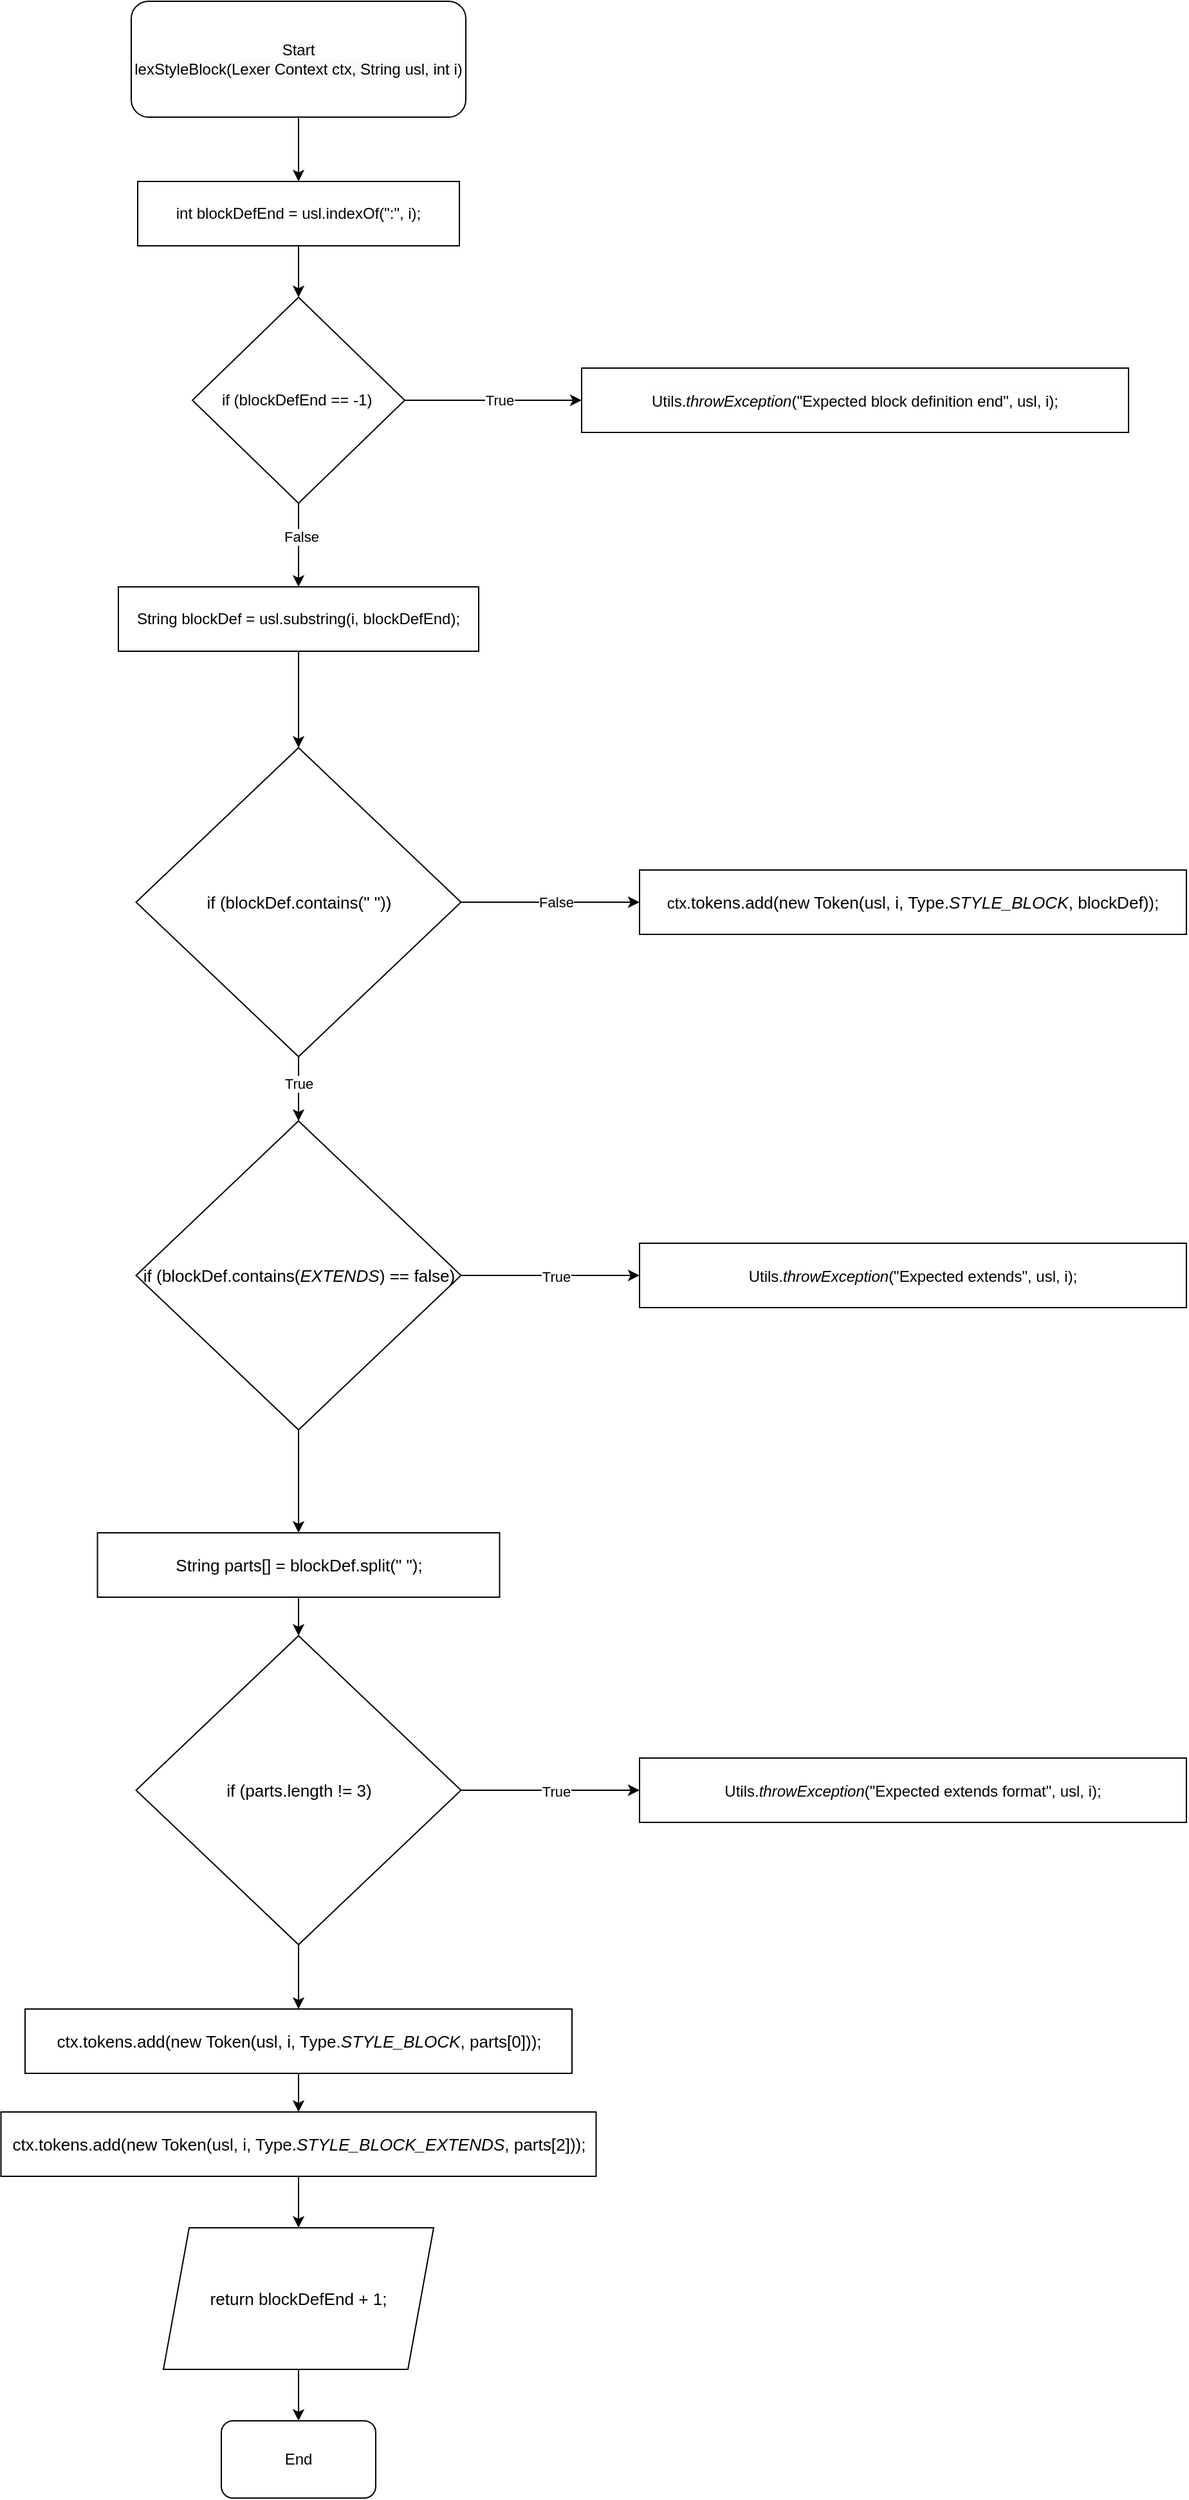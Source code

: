 <mxfile version="13.7.7" type="device"><diagram id="hJPbsztzJyYCVuoRR-xT" name="Page-1"><mxGraphModel dx="1088" dy="568" grid="1" gridSize="10" guides="1" tooltips="1" connect="1" arrows="1" fold="1" page="1" pageScale="1" pageWidth="1654" pageHeight="2336" math="0" shadow="0"><root><mxCell id="0"/><mxCell id="1" parent="0"/><mxCell id="wnIyVdFAUNG7kCHE7YRA-3" value="&#10;&#10;&lt;span style=&quot;color: rgb(0, 0, 0); font-family: helvetica; font-size: 12px; font-style: normal; font-weight: 400; letter-spacing: normal; text-align: center; text-indent: 0px; text-transform: none; word-spacing: 0px; background-color: rgb(248, 249, 250); display: inline; float: none;&quot;&gt;Start&lt;/span&gt;&lt;br style=&quot;color: rgb(0, 0, 0); font-family: helvetica; font-size: 12px; font-style: normal; font-weight: 400; letter-spacing: normal; text-align: center; text-indent: 0px; text-transform: none; word-spacing: 0px; background-color: rgb(248, 249, 250);&quot;&gt;&lt;span style=&quot;color: rgb(0, 0, 0); font-family: helvetica; font-size: 12px; font-style: normal; font-weight: 400; letter-spacing: normal; text-align: center; text-indent: 0px; text-transform: none; word-spacing: 0px; background-color: rgb(248, 249, 250); display: inline; float: none;&quot;&gt;lexStyleBlock(Lexer Context ctx, String usl, int i)&lt;/span&gt;&#10;&#10;" style="rounded=1;whiteSpace=wrap;html=1;" vertex="1" parent="1"><mxGeometry x="360" y="10" width="260" height="90" as="geometry"/></mxCell><mxCell id="wnIyVdFAUNG7kCHE7YRA-4" value="" style="endArrow=classic;html=1;exitX=0.5;exitY=1;exitDx=0;exitDy=0;" edge="1" parent="1" source="wnIyVdFAUNG7kCHE7YRA-3" target="wnIyVdFAUNG7kCHE7YRA-5"><mxGeometry width="50" height="50" relative="1" as="geometry"><mxPoint x="450" y="170" as="sourcePoint"/><mxPoint x="490" y="160" as="targetPoint"/></mxGeometry></mxCell><mxCell id="wnIyVdFAUNG7kCHE7YRA-8" style="edgeStyle=orthogonalEdgeStyle;rounded=0;orthogonalLoop=1;jettySize=auto;html=1;exitX=0.5;exitY=1;exitDx=0;exitDy=0;entryX=0.5;entryY=0;entryDx=0;entryDy=0;" edge="1" parent="1" source="wnIyVdFAUNG7kCHE7YRA-5" target="wnIyVdFAUNG7kCHE7YRA-7"><mxGeometry relative="1" as="geometry"/></mxCell><mxCell id="wnIyVdFAUNG7kCHE7YRA-5" value="&lt;pre&gt;&lt;span style=&quot;background-color: rgb(255 , 255 , 255)&quot;&gt;&lt;font face=&quot;Helvetica&quot; style=&quot;font-size: 12px&quot;&gt;int blockDefEnd = usl.indexOf(&quot;:&quot;, i);&lt;/font&gt;&lt;/span&gt;&lt;/pre&gt;" style="rounded=0;whiteSpace=wrap;html=1;" vertex="1" parent="1"><mxGeometry x="365" y="150" width="250" height="50" as="geometry"/></mxCell><mxCell id="wnIyVdFAUNG7kCHE7YRA-9" style="edgeStyle=orthogonalEdgeStyle;rounded=0;orthogonalLoop=1;jettySize=auto;html=1;exitX=1;exitY=0.5;exitDx=0;exitDy=0;" edge="1" parent="1" source="wnIyVdFAUNG7kCHE7YRA-7"><mxGeometry relative="1" as="geometry"><mxPoint x="710" y="320" as="targetPoint"/><Array as="points"><mxPoint x="660" y="320"/><mxPoint x="660" y="320"/></Array></mxGeometry></mxCell><mxCell id="wnIyVdFAUNG7kCHE7YRA-10" value="True" style="edgeLabel;html=1;align=center;verticalAlign=middle;resizable=0;points=[];" vertex="1" connectable="0" parent="wnIyVdFAUNG7kCHE7YRA-9"><mxGeometry x="0.063" relative="1" as="geometry"><mxPoint as="offset"/></mxGeometry></mxCell><mxCell id="wnIyVdFAUNG7kCHE7YRA-17" style="edgeStyle=orthogonalEdgeStyle;rounded=0;orthogonalLoop=1;jettySize=auto;html=1;exitX=0.5;exitY=1;exitDx=0;exitDy=0;" edge="1" parent="1" source="wnIyVdFAUNG7kCHE7YRA-7" target="wnIyVdFAUNG7kCHE7YRA-19"><mxGeometry relative="1" as="geometry"><mxPoint x="489.833" y="495" as="targetPoint"/></mxGeometry></mxCell><mxCell id="wnIyVdFAUNG7kCHE7YRA-23" value="False" style="edgeLabel;html=1;align=center;verticalAlign=middle;resizable=0;points=[];fontFamily=Helvetica;fontColor=#000000;" vertex="1" connectable="0" parent="wnIyVdFAUNG7kCHE7YRA-17"><mxGeometry x="-0.211" y="2" relative="1" as="geometry"><mxPoint as="offset"/></mxGeometry></mxCell><mxCell id="wnIyVdFAUNG7kCHE7YRA-7" value="&lt;pre&gt;&lt;span style=&quot;background-color: rgb(255 , 255 , 255)&quot;&gt;&lt;font face=&quot;Helvetica&quot;&gt;if (blockDefEnd == -1) &lt;/font&gt;&lt;/span&gt;&lt;/pre&gt;" style="rhombus;whiteSpace=wrap;html=1;" vertex="1" parent="1"><mxGeometry x="407.5" y="240" width="165" height="160" as="geometry"/></mxCell><mxCell id="wnIyVdFAUNG7kCHE7YRA-33" style="edgeStyle=orthogonalEdgeStyle;rounded=0;orthogonalLoop=1;jettySize=auto;html=1;exitX=0.5;exitY=1;exitDx=0;exitDy=0;entryX=0.5;entryY=0;entryDx=0;entryDy=0;fontFamily=Helvetica;fontColor=#000000;" edge="1" parent="1" source="wnIyVdFAUNG7kCHE7YRA-19" target="wnIyVdFAUNG7kCHE7YRA-27"><mxGeometry relative="1" as="geometry"/></mxCell><mxCell id="wnIyVdFAUNG7kCHE7YRA-19" value="&lt;pre style=&quot;&quot;&gt;&lt;font face=&quot;Helvetica&quot; style=&quot;font-size: 12px&quot;&gt;String blockDef = usl.substring(i, blockDefEnd);&lt;/font&gt;&lt;/pre&gt;" style="rounded=0;whiteSpace=wrap;html=1;labelBackgroundColor=#ffffff;" vertex="1" parent="1"><mxGeometry x="350" y="465" width="280" height="50" as="geometry"/></mxCell><mxCell id="wnIyVdFAUNG7kCHE7YRA-37" style="edgeStyle=orthogonalEdgeStyle;rounded=0;orthogonalLoop=1;jettySize=auto;html=1;exitX=0.5;exitY=1;exitDx=0;exitDy=0;entryX=0.5;entryY=0;entryDx=0;entryDy=0;fontFamily=Helvetica;fontColor=#000000;" edge="1" parent="1" source="wnIyVdFAUNG7kCHE7YRA-22" target="wnIyVdFAUNG7kCHE7YRA-34"><mxGeometry relative="1" as="geometry"/></mxCell><mxCell id="wnIyVdFAUNG7kCHE7YRA-22" value="&lt;div&gt;&lt;div style=&quot;font-size: 9.8pt;&quot;&gt;if (blockDef.contains(&lt;span style=&quot;font-style: italic;&quot;&gt;EXTENDS&lt;/span&gt;) == &lt;span style=&quot;&quot;&gt;false&lt;/span&gt;)&lt;/div&gt;&lt;/div&gt;" style="rhombus;whiteSpace=wrap;html=1;labelBackgroundColor=none;fontFamily=Helvetica;" vertex="1" parent="1"><mxGeometry x="363.75" y="880" width="252.5" height="240" as="geometry"/></mxCell><mxCell id="wnIyVdFAUNG7kCHE7YRA-24" style="edgeStyle=orthogonalEdgeStyle;rounded=0;orthogonalLoop=1;jettySize=auto;html=1;exitX=1;exitY=0.5;exitDx=0;exitDy=0;" edge="1" parent="1" source="wnIyVdFAUNG7kCHE7YRA-22"><mxGeometry relative="1" as="geometry"><mxPoint x="755" y="1000" as="targetPoint"/><mxPoint x="617.5" y="1000" as="sourcePoint"/><Array as="points"/></mxGeometry></mxCell><mxCell id="wnIyVdFAUNG7kCHE7YRA-25" value="True" style="edgeLabel;html=1;align=center;verticalAlign=middle;resizable=0;points=[];" vertex="1" connectable="0" parent="wnIyVdFAUNG7kCHE7YRA-24"><mxGeometry x="0.063" relative="1" as="geometry"><mxPoint as="offset"/></mxGeometry></mxCell><mxCell id="wnIyVdFAUNG7kCHE7YRA-35" style="edgeStyle=orthogonalEdgeStyle;rounded=0;orthogonalLoop=1;jettySize=auto;html=1;exitX=0.5;exitY=1;exitDx=0;exitDy=0;entryX=0.5;entryY=0;entryDx=0;entryDy=0;fontFamily=Helvetica;fontColor=#000000;" edge="1" parent="1" source="wnIyVdFAUNG7kCHE7YRA-27" target="wnIyVdFAUNG7kCHE7YRA-22"><mxGeometry relative="1" as="geometry"/></mxCell><mxCell id="wnIyVdFAUNG7kCHE7YRA-36" value="True" style="edgeLabel;html=1;align=center;verticalAlign=middle;resizable=0;points=[];fontFamily=Helvetica;fontColor=#000000;" vertex="1" connectable="0" parent="wnIyVdFAUNG7kCHE7YRA-35"><mxGeometry x="-0.16" relative="1" as="geometry"><mxPoint as="offset"/></mxGeometry></mxCell><mxCell id="wnIyVdFAUNG7kCHE7YRA-27" value="&lt;div style=&quot;font-size: 9.8pt&quot;&gt;&lt;div style=&quot;font-size: 9.8pt;&quot;&gt;&lt;span style=&quot;&quot;&gt;if &lt;/span&gt;(blockDef.contains(&lt;span style=&quot;&quot;&gt;&quot; &quot;&lt;/span&gt;))&lt;/div&gt;&lt;/div&gt;" style="rhombus;whiteSpace=wrap;html=1;labelBackgroundColor=none;fontFamily=Helvetica;" vertex="1" parent="1"><mxGeometry x="363.75" y="590" width="252.5" height="240" as="geometry"/></mxCell><mxCell id="wnIyVdFAUNG7kCHE7YRA-28" style="edgeStyle=orthogonalEdgeStyle;rounded=0;orthogonalLoop=1;jettySize=auto;html=1;exitX=1;exitY=0.5;exitDx=0;exitDy=0;entryX=0;entryY=0.5;entryDx=0;entryDy=0;" edge="1" parent="1" source="wnIyVdFAUNG7kCHE7YRA-27" target="wnIyVdFAUNG7kCHE7YRA-32"><mxGeometry relative="1" as="geometry"><mxPoint x="755" y="710" as="targetPoint"/><mxPoint x="617.5" y="710" as="sourcePoint"/><Array as="points"/></mxGeometry></mxCell><mxCell id="wnIyVdFAUNG7kCHE7YRA-29" value="False" style="edgeLabel;html=1;align=center;verticalAlign=middle;resizable=0;points=[];" vertex="1" connectable="0" parent="wnIyVdFAUNG7kCHE7YRA-28"><mxGeometry x="0.063" relative="1" as="geometry"><mxPoint as="offset"/></mxGeometry></mxCell><mxCell id="wnIyVdFAUNG7kCHE7YRA-32" value="&lt;div&gt;&lt;span style=&quot;font-size: 0px;&quot;&gt;%3CmxGraphModel%3E%3Croot%3E%3CmxCell%20id%3D%220%22%2F%3E%3CmxCell%20id%3D%221%22%20parent%3D%220%22%2F%3E%3CmxCell%20id%3D%222%22%20value%3D%22%26lt%3Bpre%20style%3D%26quot%3B%26quot%3B%26gt%3B%26lt%3Bfont%20face%3D%26quot%3BHelvetica%26quot%3B%20style%3D%26quot%3Bfont-size%3A%2012px%26quot%3B%26gt%3BString%20blockDef%20%3D%20usl.substring(i%2C%20blockDefEnd)%3B%26lt%3B%2Ffont%26gt%3B%26lt%3B%2Fpre%26gt%3B%22%20style%3D%22rounded%3D0%3BwhiteSpace%3Dwrap%3Bhtml%3D1%3BlabelBackgroundColor%3D%23ffffff%3B%22%20vertex%3D%221%22%20parent%3D%221%22%3E%3CmxGeometry%20x%3D%22350%22%20y%3D%22465%22%20width%3D%22280%22%20height%3D%2250%22%20as%3D%22geometry%22%2F%3E%3C%2FmxCell%3E%3C%2Froot%3E%3C%2FmxGraphModel%3E&lt;/span&gt;ctx.&lt;span style=&quot;font-size: 9.8pt;&quot;&gt;tokens&lt;/span&gt;&lt;span style=&quot;font-size: 9.8pt;&quot;&gt;.add(&lt;/span&gt;&lt;span style=&quot;font-size: 9.8pt;&quot;&gt;new &lt;/span&gt;&lt;span style=&quot;font-size: 9.8pt;&quot;&gt;Token(usl&lt;/span&gt;&lt;span style=&quot;font-size: 9.8pt;&quot;&gt;, &lt;/span&gt;&lt;span style=&quot;font-size: 9.8pt;&quot;&gt;i&lt;/span&gt;&lt;span style=&quot;font-size: 9.8pt;&quot;&gt;, &lt;/span&gt;&lt;span style=&quot;font-size: 9.8pt;&quot;&gt;Type.&lt;/span&gt;&lt;span style=&quot;font-size: 9.8pt; font-style: italic;&quot;&gt;STYLE_BLOCK&lt;/span&gt;&lt;span style=&quot;font-size: 9.8pt;&quot;&gt;, &lt;/span&gt;&lt;span style=&quot;font-size: 9.8pt;&quot;&gt;blockDef))&lt;/span&gt;&lt;span style=&quot;font-size: 9.8pt;&quot;&gt;;&lt;/span&gt;&lt;br&gt;&lt;/div&gt;" style="rounded=0;whiteSpace=wrap;html=1;labelBackgroundColor=none;fontFamily=Helvetica;" vertex="1" parent="1"><mxGeometry x="755" y="685" width="425" height="50" as="geometry"/></mxCell><mxCell id="wnIyVdFAUNG7kCHE7YRA-39" style="edgeStyle=orthogonalEdgeStyle;rounded=0;orthogonalLoop=1;jettySize=auto;html=1;exitX=0.5;exitY=1;exitDx=0;exitDy=0;entryX=0.5;entryY=0;entryDx=0;entryDy=0;fontFamily=Helvetica;fontColor=#000000;" edge="1" parent="1" source="wnIyVdFAUNG7kCHE7YRA-34" target="wnIyVdFAUNG7kCHE7YRA-38"><mxGeometry relative="1" as="geometry"/></mxCell><mxCell id="wnIyVdFAUNG7kCHE7YRA-34" value="&lt;div&gt;&lt;span style=&quot;font-size: 0px;&quot;&gt;%3CmxGraphModel%3E%3Croot%3E%3CmxCell%20id%3D%220%22%2F%3E%3CmxCell%20id%3D%221%22%20parent%3D%220%22%2F%3E%3CmxCell%20id%3D%222%22%20value%3D%22%26lt%3Bdiv%26gt%3B%26lt%3Bspan%20style%3D%26quot%3Bfont-size%3A%200px%3B%26quot%3B%26gt%3B%253CmxGraphModel%253E%253Croot%253E%253CmxCell%2520id%253D%25220%2522%252F%253E%253CmxCell%2520id%253D%25221%2522%2520parent%253D%25220%2522%252F%253E%253CmxCell%2520id%253D%25222%2522%2520value%253D%2522%2526lt%253Bpre%2520style%253D%2526quot%253B%2526quot%253B%2526gt%253B%2526lt%253Bfont%2520face%253D%2526quot%253BHelvetica%2526quot%253B%2520style%253D%2526quot%253Bfont-size%253A%252012px%2526quot%253B%2526gt%253BString%2520blockDef%2520%253D%2520usl.substring(i%252C%2520blockDefEnd)%253B%2526lt%253B%252Ffont%2526gt%253B%2526lt%253B%252Fpre%2526gt%253B%2522%2520style%253D%2522rounded%253D0%253BwhiteSpace%253Dwrap%253Bhtml%253D1%253BlabelBackgroundColor%253D%2523ffffff%253B%2522%2520vertex%253D%25221%2522%2520parent%253D%25221%2522%253E%253CmxGeometry%2520x%253D%2522350%2522%2520y%253D%2522465%2522%2520width%253D%2522280%2522%2520height%253D%252250%2522%2520as%253D%2522geometry%2522%252F%253E%253C%252FmxCell%253E%253C%252Froot%253E%253C%252FmxGraphModel%253E%26lt%3B%2Fspan%26gt%3Bctx.%26lt%3Bspan%20style%3D%26quot%3Bfont-size%3A%209.8pt%3B%26quot%3B%26gt%3Btokens%26lt%3B%2Fspan%26gt%3B%26lt%3Bspan%20style%3D%26quot%3Bfont-size%3A%209.8pt%3B%26quot%3B%26gt%3B.add(%26lt%3B%2Fspan%26gt%3B%26lt%3Bspan%20style%3D%26quot%3Bfont-size%3A%209.8pt%3B%26quot%3B%26gt%3Bnew%20%26lt%3B%2Fspan%26gt%3B%26lt%3Bspan%20style%3D%26quot%3Bfont-size%3A%209.8pt%3B%26quot%3B%26gt%3BToken(usl%26lt%3B%2Fspan%26gt%3B%26lt%3Bspan%20style%3D%26quot%3Bfont-size%3A%209.8pt%3B%26quot%3B%26gt%3B%2C%20%26lt%3B%2Fspan%26gt%3B%26lt%3Bspan%20style%3D%26quot%3Bfont-size%3A%209.8pt%3B%26quot%3B%26gt%3Bi%26lt%3B%2Fspan%26gt%3B%26lt%3Bspan%20style%3D%26quot%3Bfont-size%3A%209.8pt%3B%26quot%3B%26gt%3B%2C%20%26lt%3B%2Fspan%26gt%3B%26lt%3Bspan%20style%3D%26quot%3Bfont-size%3A%209.8pt%3B%26quot%3B%26gt%3BType.%26lt%3B%2Fspan%26gt%3B%26lt%3Bspan%20style%3D%26quot%3Bfont-size%3A%209.8pt%3B%20font-style%3A%20italic%3B%26quot%3B%26gt%3BSTYLE_BLOCK%26lt%3B%2Fspan%26gt%3B%26lt%3Bspan%20style%3D%26quot%3Bfont-size%3A%209.8pt%3B%26quot%3B%26gt%3B%2C%20%26lt%3B%2Fspan%26gt%3B%26lt%3Bspan%20style%3D%26quot%3Bfont-size%3A%209.8pt%3B%26quot%3B%26gt%3BblockDef))%26lt%3B%2Fspan%26gt%3B%26lt%3Bspan%20style%3D%26quot%3Bfont-size%3A%209.8pt%3B%26quot%3B%26gt%3B%3B%26lt%3B%2Fspan%26gt%3B%26lt%3Bbr%26gt%3B%26lt%3B%2Fdiv%26gt%3B%22%20style%3D%22rounded%3D0%3BwhiteSpace%3Dwrap%3Bhtml%3D1%3BlabelBackgroundColor%3Dnone%3BfontFamily%3DHelvetica%3B%22%20vertex%3D%221%22%20parent%3D%221%22%3E%3CmxGeometry%20x%3D%22755%22%20y%3D%22685%22%20width%3D%22425%22%20height%3D%2250%22%20as%3D%22geometry%22%2F%3E%3C%2FmxCell%3E%3C%2Froot%3E%3C%2FmxGraphModel%3E&lt;/span&gt;&lt;span style=&quot;font-size: 9.8pt;&quot;&gt;String parts[] = blockDef.split(&lt;/span&gt;&lt;span style=&quot;font-size: 9.8pt;&quot;&gt;&quot; &quot;&lt;/span&gt;&lt;span style=&quot;font-size: 9.8pt;&quot;&gt;)&lt;/span&gt;&lt;span style=&quot;font-size: 9.8pt;&quot;&gt;;&lt;/span&gt;&lt;br&gt;&lt;/div&gt;" style="rounded=0;whiteSpace=wrap;html=1;labelBackgroundColor=none;fontFamily=Helvetica;" vertex="1" parent="1"><mxGeometry x="333.75" y="1200" width="312.5" height="50" as="geometry"/></mxCell><mxCell id="wnIyVdFAUNG7kCHE7YRA-44" style="edgeStyle=orthogonalEdgeStyle;rounded=0;orthogonalLoop=1;jettySize=auto;html=1;exitX=0.5;exitY=1;exitDx=0;exitDy=0;entryX=0.5;entryY=0;entryDx=0;entryDy=0;fontFamily=Helvetica;fontColor=#000000;" edge="1" parent="1" source="wnIyVdFAUNG7kCHE7YRA-38" target="wnIyVdFAUNG7kCHE7YRA-43"><mxGeometry relative="1" as="geometry"/></mxCell><mxCell id="wnIyVdFAUNG7kCHE7YRA-38" value="&lt;div style=&quot;font-size: 9.8pt&quot;&gt;&lt;div style=&quot;font-size: 9.8pt;&quot;&gt;&lt;span style=&quot;&quot;&gt;if &lt;/span&gt;(parts.&lt;span style=&quot;&quot;&gt;length &lt;/span&gt;!= &lt;span style=&quot;&quot;&gt;3&lt;/span&gt;)&lt;/div&gt;&lt;/div&gt;" style="rhombus;whiteSpace=wrap;html=1;labelBackgroundColor=none;fontFamily=Helvetica;" vertex="1" parent="1"><mxGeometry x="363.75" y="1280" width="252.5" height="240" as="geometry"/></mxCell><mxCell id="wnIyVdFAUNG7kCHE7YRA-40" style="edgeStyle=orthogonalEdgeStyle;rounded=0;orthogonalLoop=1;jettySize=auto;html=1;exitX=1;exitY=0.5;exitDx=0;exitDy=0;" edge="1" parent="1" source="wnIyVdFAUNG7kCHE7YRA-38"><mxGeometry relative="1" as="geometry"><mxPoint x="755" y="1400" as="targetPoint"/><mxPoint x="616.25" y="1400" as="sourcePoint"/><Array as="points"/></mxGeometry></mxCell><mxCell id="wnIyVdFAUNG7kCHE7YRA-41" value="True" style="edgeLabel;html=1;align=center;verticalAlign=middle;resizable=0;points=[];" vertex="1" connectable="0" parent="wnIyVdFAUNG7kCHE7YRA-40"><mxGeometry x="0.063" relative="1" as="geometry"><mxPoint as="offset"/></mxGeometry></mxCell><mxCell id="wnIyVdFAUNG7kCHE7YRA-46" style="edgeStyle=orthogonalEdgeStyle;rounded=0;orthogonalLoop=1;jettySize=auto;html=1;exitX=0.5;exitY=1;exitDx=0;exitDy=0;entryX=0.5;entryY=0;entryDx=0;entryDy=0;fontFamily=Helvetica;fontColor=#000000;" edge="1" parent="1" source="wnIyVdFAUNG7kCHE7YRA-43" target="wnIyVdFAUNG7kCHE7YRA-45"><mxGeometry relative="1" as="geometry"/></mxCell><mxCell id="wnIyVdFAUNG7kCHE7YRA-43" value="&lt;div&gt;&lt;pre style=&quot;font-size: 9.8pt&quot;&gt;&lt;font face=&quot;Helvetica&quot;&gt;ctx.tokens.add(new Token(usl, i, Type.&lt;span style=&quot;font-style: italic&quot;&gt;STYLE_BLOCK&lt;/span&gt;, parts[0]));&lt;/font&gt;&lt;/pre&gt;&lt;/div&gt;" style="rounded=0;whiteSpace=wrap;html=1;labelBackgroundColor=none;fontFamily=Helvetica;" vertex="1" parent="1"><mxGeometry x="277.5" y="1570" width="425" height="50" as="geometry"/></mxCell><mxCell id="wnIyVdFAUNG7kCHE7YRA-48" style="edgeStyle=orthogonalEdgeStyle;rounded=0;orthogonalLoop=1;jettySize=auto;html=1;exitX=0.5;exitY=1;exitDx=0;exitDy=0;entryX=0.5;entryY=0;entryDx=0;entryDy=0;fontFamily=Helvetica;fontColor=#000000;" edge="1" parent="1" source="wnIyVdFAUNG7kCHE7YRA-45" target="wnIyVdFAUNG7kCHE7YRA-47"><mxGeometry relative="1" as="geometry"/></mxCell><mxCell id="wnIyVdFAUNG7kCHE7YRA-45" value="&lt;div style=&quot;font-size: 9.8pt&quot;&gt;&lt;div style=&quot;font-size: 9.8pt;&quot;&gt;ctx.&lt;span style=&quot;&quot;&gt;tokens&lt;/span&gt;.add(&lt;span style=&quot;&quot;&gt;new &lt;/span&gt;Token(usl&lt;span style=&quot;&quot;&gt;, &lt;/span&gt;i&lt;span style=&quot;&quot;&gt;, &lt;/span&gt;Type.&lt;span style=&quot;font-style: italic;&quot;&gt;STYLE_BLOCK_EXTENDS&lt;/span&gt;&lt;span style=&quot;&quot;&gt;, &lt;/span&gt;parts[&lt;span style=&quot;&quot;&gt;2&lt;/span&gt;]))&lt;span style=&quot;&quot;&gt;;&lt;/span&gt;&lt;/div&gt;&lt;/div&gt;" style="rounded=0;whiteSpace=wrap;html=1;labelBackgroundColor=none;fontFamily=Helvetica;" vertex="1" parent="1"><mxGeometry x="258.75" y="1650" width="462.5" height="50" as="geometry"/></mxCell><mxCell id="wnIyVdFAUNG7kCHE7YRA-49" style="edgeStyle=orthogonalEdgeStyle;rounded=0;orthogonalLoop=1;jettySize=auto;html=1;exitX=0.5;exitY=1;exitDx=0;exitDy=0;fontFamily=Helvetica;fontColor=#000000;entryX=0.5;entryY=0;entryDx=0;entryDy=0;" edge="1" parent="1" source="wnIyVdFAUNG7kCHE7YRA-47"><mxGeometry relative="1" as="geometry"><mxPoint x="490" y="1890.0" as="targetPoint"/></mxGeometry></mxCell><mxCell id="wnIyVdFAUNG7kCHE7YRA-47" value="&lt;div style=&quot;font-size: 9.8pt;&quot;&gt;&lt;span style=&quot;&quot;&gt;return &lt;/span&gt;blockDefEnd + &lt;span style=&quot;&quot;&gt;1&lt;/span&gt;&lt;span style=&quot;&quot;&gt;;&lt;/span&gt;&lt;/div&gt;" style="shape=parallelogram;perimeter=parallelogramPerimeter;whiteSpace=wrap;html=1;fixedSize=1;labelBackgroundColor=none;fontFamily=Helvetica;" vertex="1" parent="1"><mxGeometry x="385" y="1740" width="210" height="110" as="geometry"/></mxCell><mxCell id="wnIyVdFAUNG7kCHE7YRA-54" value="&lt;div&gt;&lt;pre style=&quot;font-size: 9.8pt&quot;&gt;&lt;span style=&quot;background-color: rgb(255 , 255 , 255) ; font-size: 12px&quot;&gt;&lt;font face=&quot;Helvetica&quot;&gt;Utils.&lt;span style=&quot;font-style: italic&quot;&gt;throwException&lt;/span&gt;(&quot;Expected extends&quot;, usl, i);&lt;/font&gt;&lt;/span&gt;&lt;/pre&gt;&lt;/div&gt;" style="rounded=0;whiteSpace=wrap;html=1;labelBackgroundColor=none;fontFamily=Helvetica;" vertex="1" parent="1"><mxGeometry x="755" y="975" width="425" height="50" as="geometry"/></mxCell><mxCell id="wnIyVdFAUNG7kCHE7YRA-55" value="&lt;div&gt;&lt;pre style=&quot;font-size: 9.8pt&quot;&gt;&lt;span style=&quot;background-color: rgb(255 , 255 , 255) ; font-size: 12px&quot;&gt;&lt;font face=&quot;Helvetica&quot;&gt;Utils.&lt;span style=&quot;font-style: italic&quot;&gt;throwException&lt;/span&gt;(&quot;Expected extends format&quot;, usl, i);&lt;/font&gt;&lt;/span&gt;&lt;/pre&gt;&lt;/div&gt;" style="rounded=0;whiteSpace=wrap;html=1;labelBackgroundColor=none;fontFamily=Helvetica;" vertex="1" parent="1"><mxGeometry x="755" y="1375" width="425" height="50" as="geometry"/></mxCell><mxCell id="wnIyVdFAUNG7kCHE7YRA-56" value="&#10;&#10;&lt;pre style=&quot;color: rgb(0 , 0 , 0) ; font-style: normal ; font-weight: 400 ; letter-spacing: normal ; text-align: center ; text-indent: 0px ; text-transform: none ; word-spacing: 0px ; background-color: rgb(248 , 249 , 250) ; font-size: 9.8pt&quot;&gt;&lt;span style=&quot;background-color: rgb(255 , 255 , 255) ; font-size: 12px&quot;&gt;&lt;font face=&quot;Helvetica&quot; style=&quot;font-size: 12px&quot;&gt;Utils.&lt;span style=&quot;font-style: italic&quot;&gt;throwException&lt;/span&gt;(&quot;Expected block definition end&quot;, usl, i);&lt;/font&gt;&lt;/span&gt;&lt;/pre&gt;&#10;&#10;" style="rounded=0;whiteSpace=wrap;html=1;labelBackgroundColor=none;fontFamily=Helvetica;" vertex="1" parent="1"><mxGeometry x="710" y="295" width="425" height="50" as="geometry"/></mxCell><mxCell id="wnIyVdFAUNG7kCHE7YRA-57" value="End" style="rounded=1;whiteSpace=wrap;html=1;labelBackgroundColor=none;fontFamily=Helvetica;fontColor=#000000;" vertex="1" parent="1"><mxGeometry x="430" y="1890" width="120" height="60" as="geometry"/></mxCell></root></mxGraphModel></diagram></mxfile>